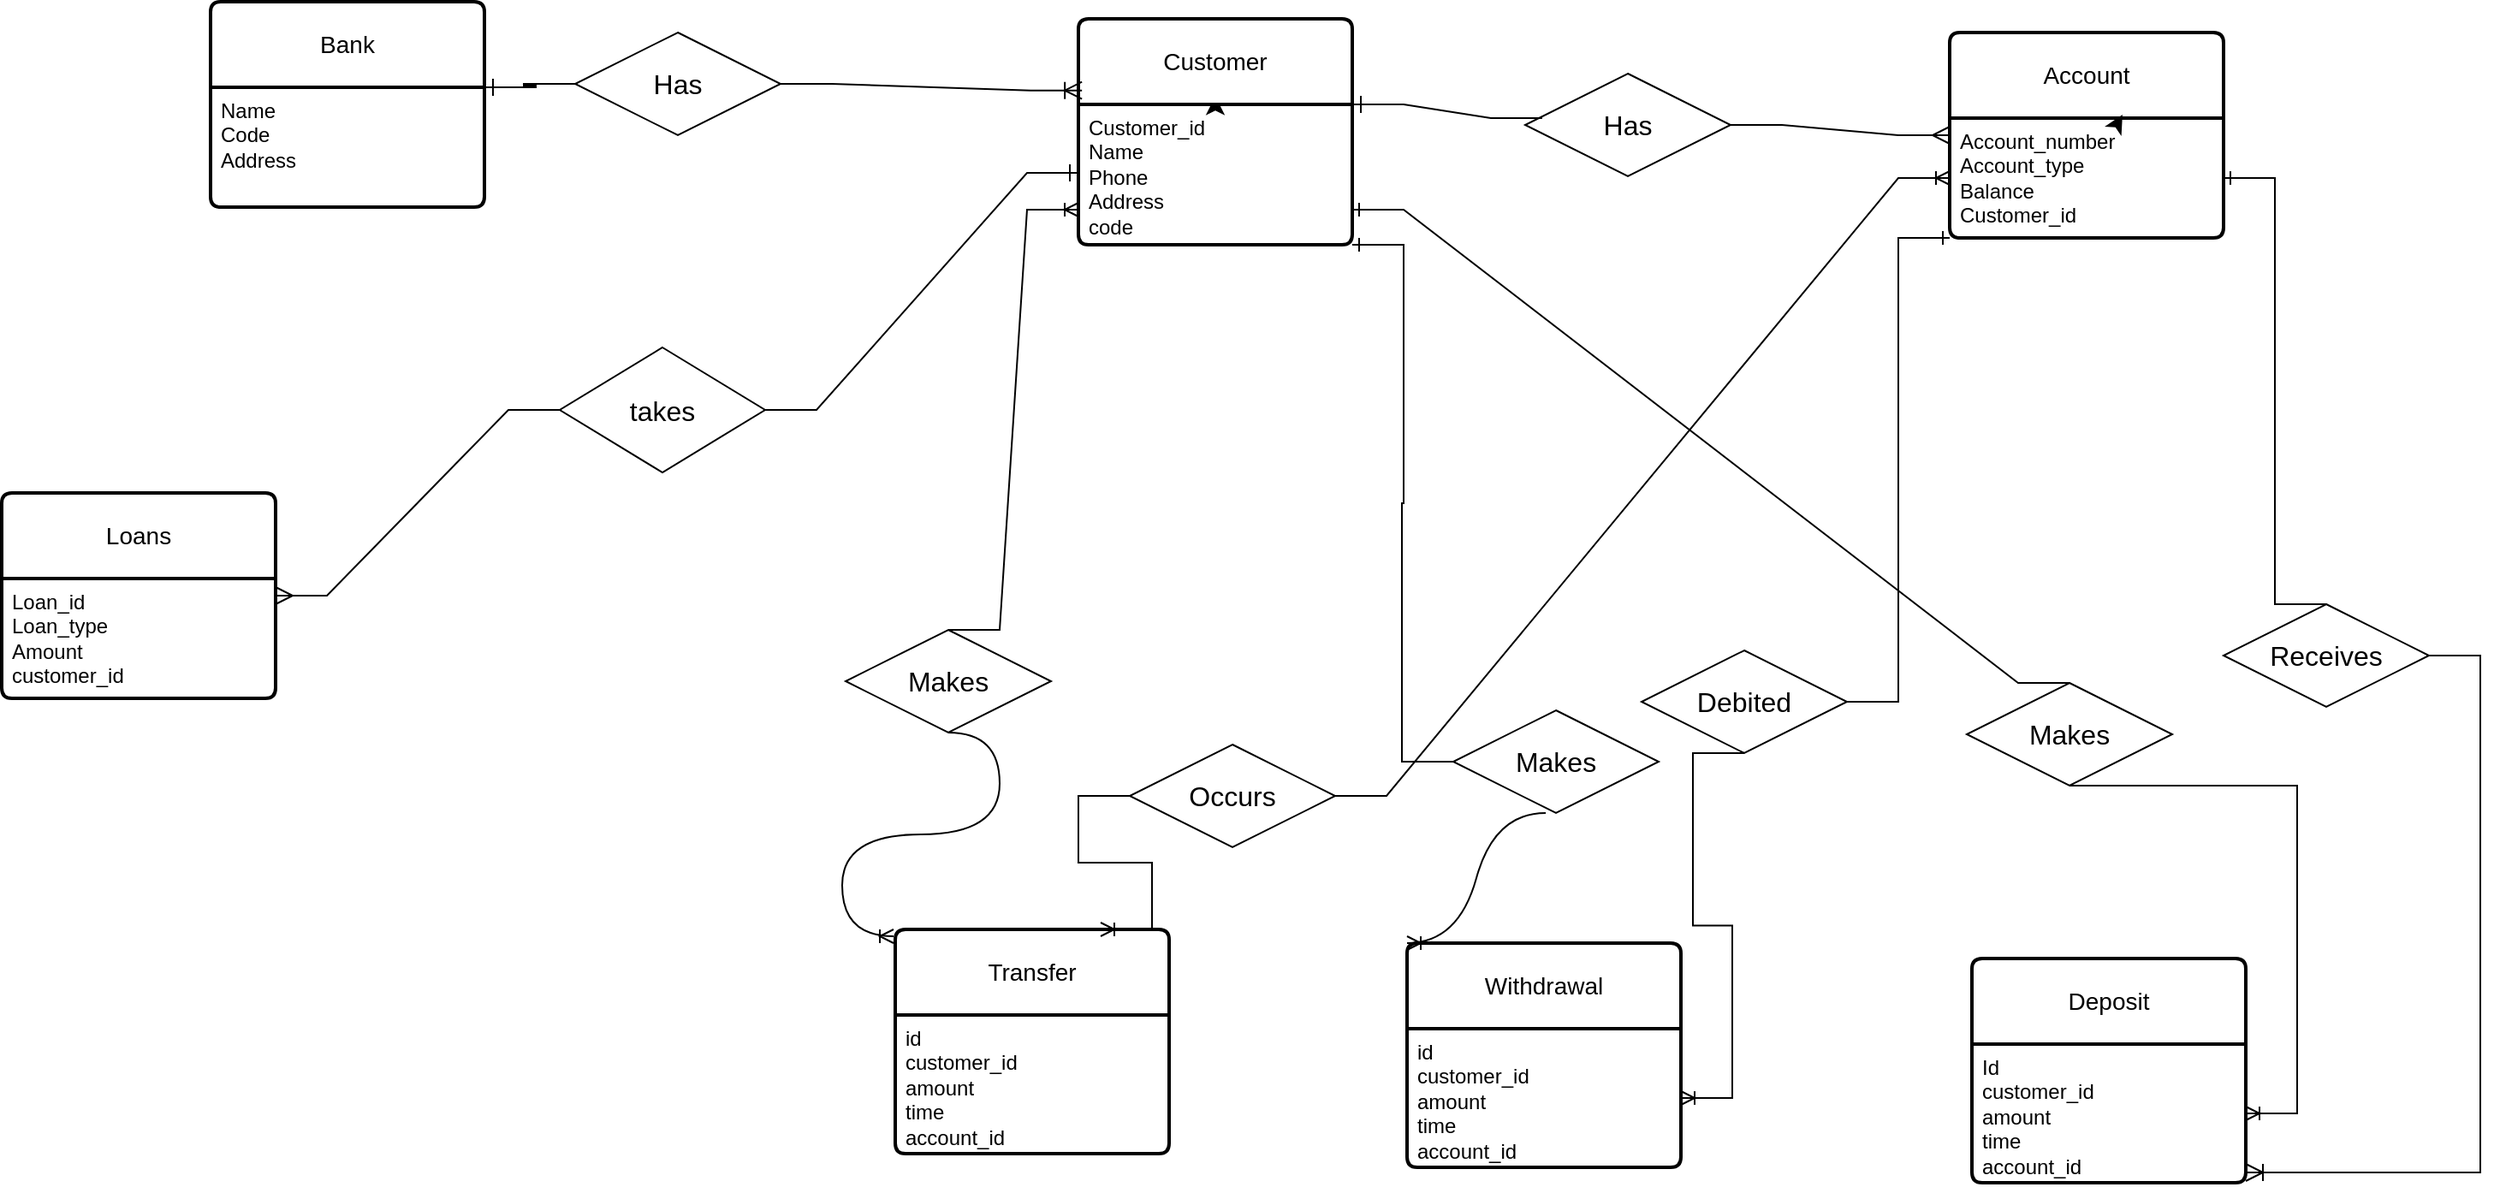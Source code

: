<mxfile version="21.0.6" type="github">
  <diagram name="Page-1" id="wEtN2_bNFb09H83e33h0">
    <mxGraphModel dx="2000" dy="1655" grid="0" gridSize="10" guides="1" tooltips="1" connect="1" arrows="1" fold="1" page="0" pageScale="1" pageWidth="850" pageHeight="1100" math="0" shadow="0">
      <root>
        <mxCell id="0" />
        <mxCell id="1" parent="0" />
        <mxCell id="hMvrOvtn1rRQFC8NRibS-31" style="edgeStyle=none;curved=1;rounded=0;orthogonalLoop=1;jettySize=auto;html=1;entryX=0.5;entryY=0.342;entryDx=0;entryDy=0;entryPerimeter=0;fontSize=12;startSize=8;endSize=8;" parent="1" source="hMvrOvtn1rRQFC8NRibS-17" target="hMvrOvtn1rRQFC8NRibS-16" edge="1">
          <mxGeometry relative="1" as="geometry" />
        </mxCell>
        <mxCell id="hMvrOvtn1rRQFC8NRibS-10" value="Account" style="swimlane;childLayout=stackLayout;horizontal=1;startSize=50;horizontalStack=0;rounded=1;fontSize=14;fontStyle=0;strokeWidth=2;resizeParent=0;resizeLast=1;shadow=0;dashed=0;align=center;arcSize=4;whiteSpace=wrap;html=1;" parent="1" vertex="1">
          <mxGeometry x="1058" y="-648" width="160" height="120" as="geometry" />
        </mxCell>
        <mxCell id="hMvrOvtn1rRQFC8NRibS-11" value="Account_number&lt;br&gt;Account_type&lt;br&gt;Balance&lt;br&gt;Customer_id" style="align=left;strokeColor=none;fillColor=none;spacingLeft=4;fontSize=12;verticalAlign=top;resizable=0;rotatable=0;part=1;html=1;" parent="hMvrOvtn1rRQFC8NRibS-10" vertex="1">
          <mxGeometry y="50" width="160" height="70" as="geometry" />
        </mxCell>
        <mxCell id="hMvrOvtn1rRQFC8NRibS-23" style="edgeStyle=none;curved=1;rounded=0;orthogonalLoop=1;jettySize=auto;html=1;entryX=0.631;entryY=-0.029;entryDx=0;entryDy=0;entryPerimeter=0;fontSize=12;startSize=8;endSize=8;" parent="hMvrOvtn1rRQFC8NRibS-10" source="hMvrOvtn1rRQFC8NRibS-11" target="hMvrOvtn1rRQFC8NRibS-11" edge="1">
          <mxGeometry relative="1" as="geometry" />
        </mxCell>
        <mxCell id="hMvrOvtn1rRQFC8NRibS-12" value="Loans" style="swimlane;childLayout=stackLayout;horizontal=1;startSize=50;horizontalStack=0;rounded=1;fontSize=14;fontStyle=0;strokeWidth=2;resizeParent=0;resizeLast=1;shadow=0;dashed=0;align=center;arcSize=4;whiteSpace=wrap;html=1;" parent="1" vertex="1">
          <mxGeometry x="-80" y="-379" width="160" height="120" as="geometry" />
        </mxCell>
        <mxCell id="hMvrOvtn1rRQFC8NRibS-13" value="Loan_id&lt;br&gt;Loan_type&lt;br&gt;Amount&lt;br&gt;customer_id" style="align=left;strokeColor=none;fillColor=none;spacingLeft=4;fontSize=12;verticalAlign=top;resizable=0;rotatable=0;part=1;html=1;" parent="hMvrOvtn1rRQFC8NRibS-12" vertex="1">
          <mxGeometry y="50" width="160" height="70" as="geometry" />
        </mxCell>
        <mxCell id="hMvrOvtn1rRQFC8NRibS-14" value="Deposit" style="swimlane;childLayout=stackLayout;horizontal=1;startSize=50;horizontalStack=0;rounded=1;fontSize=14;fontStyle=0;strokeWidth=2;resizeParent=0;resizeLast=1;shadow=0;dashed=0;align=center;arcSize=4;whiteSpace=wrap;html=1;" parent="1" vertex="1">
          <mxGeometry x="1071" y="-107" width="160" height="131" as="geometry" />
        </mxCell>
        <mxCell id="hMvrOvtn1rRQFC8NRibS-15" value="Id&lt;br&gt;customer_id&lt;br&gt;amount&lt;br&gt;time&lt;br&gt;account_id&lt;br&gt;" style="align=left;strokeColor=none;fillColor=none;spacingLeft=4;fontSize=12;verticalAlign=top;resizable=0;rotatable=0;part=1;html=1;" parent="hMvrOvtn1rRQFC8NRibS-14" vertex="1">
          <mxGeometry y="50" width="160" height="81" as="geometry" />
        </mxCell>
        <mxCell id="hMvrOvtn1rRQFC8NRibS-16" value="Customer" style="swimlane;childLayout=stackLayout;horizontal=1;startSize=50;horizontalStack=0;rounded=1;fontSize=14;fontStyle=0;strokeWidth=2;resizeParent=0;resizeLast=1;shadow=0;dashed=0;align=center;arcSize=4;whiteSpace=wrap;html=1;" parent="1" vertex="1">
          <mxGeometry x="549" y="-656" width="160" height="132" as="geometry" />
        </mxCell>
        <mxCell id="hMvrOvtn1rRQFC8NRibS-17" value="Customer_id&lt;br&gt;Name&lt;br&gt;Phone&lt;br&gt;Address&lt;br&gt;code" style="align=left;strokeColor=none;fillColor=none;spacingLeft=4;fontSize=12;verticalAlign=top;resizable=0;rotatable=0;part=1;html=1;" parent="hMvrOvtn1rRQFC8NRibS-16" vertex="1">
          <mxGeometry y="50" width="160" height="82" as="geometry" />
        </mxCell>
        <mxCell id="hMvrOvtn1rRQFC8NRibS-18" value="Bank" style="swimlane;childLayout=stackLayout;horizontal=1;startSize=50;horizontalStack=0;rounded=1;fontSize=14;fontStyle=0;strokeWidth=2;resizeParent=0;resizeLast=1;shadow=0;dashed=0;align=center;arcSize=4;whiteSpace=wrap;html=1;" parent="1" vertex="1">
          <mxGeometry x="42" y="-666" width="160" height="120" as="geometry" />
        </mxCell>
        <mxCell id="hMvrOvtn1rRQFC8NRibS-19" value="Name&lt;br&gt;Code&lt;br&gt;Address" style="align=left;strokeColor=none;fillColor=none;spacingLeft=4;fontSize=12;verticalAlign=top;resizable=0;rotatable=0;part=1;html=1;" parent="hMvrOvtn1rRQFC8NRibS-18" vertex="1">
          <mxGeometry y="50" width="160" height="70" as="geometry" />
        </mxCell>
        <mxCell id="hMvrOvtn1rRQFC8NRibS-21" value="Has" style="shape=rhombus;perimeter=rhombusPerimeter;whiteSpace=wrap;html=1;align=center;fontSize=16;" parent="1" vertex="1">
          <mxGeometry x="255" y="-648" width="120" height="60" as="geometry" />
        </mxCell>
        <mxCell id="hMvrOvtn1rRQFC8NRibS-24" value="takes" style="shape=rhombus;perimeter=rhombusPerimeter;whiteSpace=wrap;html=1;align=center;fontSize=16;rotation=0;" parent="1" vertex="1">
          <mxGeometry x="246" y="-464" width="120" height="73.02" as="geometry" />
        </mxCell>
        <mxCell id="hMvrOvtn1rRQFC8NRibS-25" value="Has" style="shape=rhombus;perimeter=rhombusPerimeter;whiteSpace=wrap;html=1;align=center;fontSize=16;rotation=0;" parent="1" vertex="1">
          <mxGeometry x="810" y="-624" width="120" height="60" as="geometry" />
        </mxCell>
        <mxCell id="hMvrOvtn1rRQFC8NRibS-27" value="Receives" style="shape=rhombus;perimeter=rhombusPerimeter;whiteSpace=wrap;html=1;align=center;fontSize=16;rotation=0;" parent="1" vertex="1">
          <mxGeometry x="1218" y="-314" width="120" height="60" as="geometry" />
        </mxCell>
        <mxCell id="hMvrOvtn1rRQFC8NRibS-29" value="" style="edgeStyle=entityRelationEdgeStyle;fontSize=12;html=1;endArrow=ERoneToMany;rounded=0;startSize=8;endSize=8;entryX=0.013;entryY=0.317;entryDx=0;entryDy=0;entryPerimeter=0;" parent="1" source="hMvrOvtn1rRQFC8NRibS-21" target="hMvrOvtn1rRQFC8NRibS-16" edge="1">
          <mxGeometry width="100" height="100" relative="1" as="geometry">
            <mxPoint x="228" y="-608" as="sourcePoint" />
            <mxPoint x="542" y="-618" as="targetPoint" />
          </mxGeometry>
        </mxCell>
        <mxCell id="hMvrOvtn1rRQFC8NRibS-30" value="" style="edgeStyle=entityRelationEdgeStyle;fontSize=12;html=1;endArrow=ERone;endFill=1;rounded=0;startSize=8;endSize=8;entryX=1;entryY=0;entryDx=0;entryDy=0;" parent="1" source="hMvrOvtn1rRQFC8NRibS-21" target="hMvrOvtn1rRQFC8NRibS-19" edge="1">
          <mxGeometry width="100" height="100" relative="1" as="geometry">
            <mxPoint x="222" y="-586" as="sourcePoint" />
            <mxPoint x="170" y="-614" as="targetPoint" />
          </mxGeometry>
        </mxCell>
        <mxCell id="hMvrOvtn1rRQFC8NRibS-38" value="" style="edgeStyle=entityRelationEdgeStyle;fontSize=12;html=1;endArrow=ERone;endFill=1;rounded=0;startSize=8;endSize=8;entryX=1;entryY=0;entryDx=0;entryDy=0;exitX=0.083;exitY=0.433;exitDx=0;exitDy=0;exitPerimeter=0;" parent="1" source="hMvrOvtn1rRQFC8NRibS-25" target="hMvrOvtn1rRQFC8NRibS-17" edge="1">
          <mxGeometry width="100" height="100" relative="1" as="geometry">
            <mxPoint x="744" y="-474" as="sourcePoint" />
            <mxPoint x="844" y="-574" as="targetPoint" />
          </mxGeometry>
        </mxCell>
        <mxCell id="hMvrOvtn1rRQFC8NRibS-43" value="" style="edgeStyle=entityRelationEdgeStyle;fontSize=12;html=1;endArrow=ERmany;rounded=0;startSize=8;endSize=8;" parent="1" source="hMvrOvtn1rRQFC8NRibS-24" target="hMvrOvtn1rRQFC8NRibS-12" edge="1">
          <mxGeometry width="100" height="100" relative="1" as="geometry">
            <mxPoint x="224" y="-410" as="sourcePoint" />
            <mxPoint x="324" y="-510" as="targetPoint" />
          </mxGeometry>
        </mxCell>
        <mxCell id="hMvrOvtn1rRQFC8NRibS-45" value="" style="edgeStyle=entityRelationEdgeStyle;fontSize=12;html=1;endArrow=ERone;endFill=1;rounded=0;startSize=8;endSize=8;exitX=1;exitY=0.5;exitDx=0;exitDy=0;" parent="1" source="hMvrOvtn1rRQFC8NRibS-24" edge="1">
          <mxGeometry width="100" height="100" relative="1" as="geometry">
            <mxPoint x="449" y="-466" as="sourcePoint" />
            <mxPoint x="549" y="-566" as="targetPoint" />
          </mxGeometry>
        </mxCell>
        <mxCell id="hMvrOvtn1rRQFC8NRibS-47" value="" style="edgeStyle=entityRelationEdgeStyle;fontSize=12;html=1;endArrow=ERmany;rounded=0;startSize=8;endSize=8;" parent="1" source="hMvrOvtn1rRQFC8NRibS-25" target="hMvrOvtn1rRQFC8NRibS-10" edge="1">
          <mxGeometry width="100" height="100" relative="1" as="geometry">
            <mxPoint x="888" y="-368" as="sourcePoint" />
            <mxPoint x="1029" y="-323" as="targetPoint" />
          </mxGeometry>
        </mxCell>
        <mxCell id="hMvrOvtn1rRQFC8NRibS-51" value="" style="edgeStyle=entityRelationEdgeStyle;fontSize=12;html=1;endArrow=ERoneToMany;rounded=0;startSize=8;endSize=8;entryX=1;entryY=0.926;entryDx=0;entryDy=0;entryPerimeter=0;" parent="1" source="hMvrOvtn1rRQFC8NRibS-27" target="hMvrOvtn1rRQFC8NRibS-15" edge="1">
          <mxGeometry width="100" height="100" relative="1" as="geometry">
            <mxPoint x="702" y="24" as="sourcePoint" />
            <mxPoint x="802" y="-76" as="targetPoint" />
          </mxGeometry>
        </mxCell>
        <mxCell id="vFzJEa4WHHVxWKJCzkg1-3" value="Withdrawal" style="swimlane;childLayout=stackLayout;horizontal=1;startSize=50;horizontalStack=0;rounded=1;fontSize=14;fontStyle=0;strokeWidth=2;resizeParent=0;resizeLast=1;shadow=0;dashed=0;align=center;arcSize=4;whiteSpace=wrap;html=1;" vertex="1" parent="1">
          <mxGeometry x="741" y="-116" width="160" height="131" as="geometry" />
        </mxCell>
        <mxCell id="vFzJEa4WHHVxWKJCzkg1-4" value="id&lt;br&gt;customer_id&lt;br&gt;amount&lt;br&gt;time&lt;br&gt;account_id" style="align=left;strokeColor=none;fillColor=none;spacingLeft=4;fontSize=12;verticalAlign=top;resizable=0;rotatable=0;part=1;html=1;" vertex="1" parent="vFzJEa4WHHVxWKJCzkg1-3">
          <mxGeometry y="50" width="160" height="81" as="geometry" />
        </mxCell>
        <mxCell id="vFzJEa4WHHVxWKJCzkg1-5" value="Transfer" style="swimlane;childLayout=stackLayout;horizontal=1;startSize=50;horizontalStack=0;rounded=1;fontSize=14;fontStyle=0;strokeWidth=2;resizeParent=0;resizeLast=1;shadow=0;dashed=0;align=center;arcSize=4;whiteSpace=wrap;html=1;" vertex="1" parent="1">
          <mxGeometry x="442" y="-124" width="160" height="131" as="geometry" />
        </mxCell>
        <mxCell id="vFzJEa4WHHVxWKJCzkg1-6" value="id&lt;br&gt;customer_id&lt;br&gt;amount&lt;br&gt;time&lt;br&gt;account_id" style="align=left;strokeColor=none;fillColor=none;spacingLeft=4;fontSize=12;verticalAlign=top;resizable=0;rotatable=0;part=1;html=1;" vertex="1" parent="vFzJEa4WHHVxWKJCzkg1-5">
          <mxGeometry y="50" width="160" height="81" as="geometry" />
        </mxCell>
        <mxCell id="vFzJEa4WHHVxWKJCzkg1-8" value="Makes" style="shape=rhombus;perimeter=rhombusPerimeter;whiteSpace=wrap;html=1;align=center;fontSize=16;rotation=0;" vertex="1" parent="1">
          <mxGeometry x="413" y="-299" width="120" height="60" as="geometry" />
        </mxCell>
        <mxCell id="vFzJEa4WHHVxWKJCzkg1-9" value="Occurs" style="shape=rhombus;perimeter=rhombusPerimeter;whiteSpace=wrap;html=1;align=center;fontSize=16;rotation=0;" vertex="1" parent="1">
          <mxGeometry x="579" y="-232" width="120" height="60" as="geometry" />
        </mxCell>
        <mxCell id="vFzJEa4WHHVxWKJCzkg1-10" value="Makes" style="shape=rhombus;perimeter=rhombusPerimeter;whiteSpace=wrap;html=1;align=center;fontSize=16;rotation=0;" vertex="1" parent="1">
          <mxGeometry x="768" y="-252" width="120" height="60" as="geometry" />
        </mxCell>
        <mxCell id="vFzJEa4WHHVxWKJCzkg1-11" value="Debited" style="shape=rhombus;perimeter=rhombusPerimeter;whiteSpace=wrap;html=1;align=center;fontSize=16;rotation=0;" vertex="1" parent="1">
          <mxGeometry x="878" y="-287" width="120" height="60" as="geometry" />
        </mxCell>
        <mxCell id="vFzJEa4WHHVxWKJCzkg1-12" value="Makes" style="shape=rhombus;perimeter=rhombusPerimeter;whiteSpace=wrap;html=1;align=center;fontSize=16;rotation=0;" vertex="1" parent="1">
          <mxGeometry x="1068" y="-268" width="120" height="60" as="geometry" />
        </mxCell>
        <mxCell id="vFzJEa4WHHVxWKJCzkg1-13" value="" style="edgeStyle=entityRelationEdgeStyle;fontSize=12;html=1;endArrow=ERone;endFill=1;rounded=0;entryX=1;entryY=0.5;entryDx=0;entryDy=0;exitX=0.5;exitY=0;exitDx=0;exitDy=0;" edge="1" parent="1" source="hMvrOvtn1rRQFC8NRibS-27" target="hMvrOvtn1rRQFC8NRibS-11">
          <mxGeometry width="100" height="100" relative="1" as="geometry">
            <mxPoint x="1288" y="-386" as="sourcePoint" />
            <mxPoint x="1388" y="-486" as="targetPoint" />
          </mxGeometry>
        </mxCell>
        <mxCell id="vFzJEa4WHHVxWKJCzkg1-14" value="" style="edgeStyle=entityRelationEdgeStyle;fontSize=12;html=1;endArrow=ERoneToMany;rounded=0;exitX=0.5;exitY=1;exitDx=0;exitDy=0;" edge="1" parent="1" source="vFzJEa4WHHVxWKJCzkg1-12" target="hMvrOvtn1rRQFC8NRibS-15">
          <mxGeometry width="100" height="100" relative="1" as="geometry">
            <mxPoint x="974" y="17" as="sourcePoint" />
            <mxPoint x="1256" y="-77" as="targetPoint" />
          </mxGeometry>
        </mxCell>
        <mxCell id="vFzJEa4WHHVxWKJCzkg1-15" value="" style="edgeStyle=entityRelationEdgeStyle;fontSize=12;html=1;endArrow=ERone;endFill=1;rounded=0;exitX=0.5;exitY=0;exitDx=0;exitDy=0;entryX=1;entryY=0.75;entryDx=0;entryDy=0;" edge="1" parent="1" source="vFzJEa4WHHVxWKJCzkg1-12" target="hMvrOvtn1rRQFC8NRibS-17">
          <mxGeometry width="100" height="100" relative="1" as="geometry">
            <mxPoint x="687" y="-409" as="sourcePoint" />
            <mxPoint x="872" y="-467" as="targetPoint" />
          </mxGeometry>
        </mxCell>
        <mxCell id="vFzJEa4WHHVxWKJCzkg1-16" value="" style="edgeStyle=entityRelationEdgeStyle;fontSize=12;html=1;endArrow=ERone;endFill=1;rounded=0;entryX=0;entryY=1;entryDx=0;entryDy=0;" edge="1" parent="1" source="vFzJEa4WHHVxWKJCzkg1-11" target="hMvrOvtn1rRQFC8NRibS-11">
          <mxGeometry width="100" height="100" relative="1" as="geometry">
            <mxPoint x="859" y="-243" as="sourcePoint" />
            <mxPoint x="959" y="-343" as="targetPoint" />
          </mxGeometry>
        </mxCell>
        <mxCell id="vFzJEa4WHHVxWKJCzkg1-17" value="" style="edgeStyle=entityRelationEdgeStyle;fontSize=12;html=1;endArrow=ERoneToMany;rounded=0;exitX=0.5;exitY=1;exitDx=0;exitDy=0;" edge="1" parent="1" source="vFzJEa4WHHVxWKJCzkg1-11" target="vFzJEa4WHHVxWKJCzkg1-4">
          <mxGeometry width="100" height="100" relative="1" as="geometry">
            <mxPoint x="957" y="-188" as="sourcePoint" />
            <mxPoint x="959" y="-343" as="targetPoint" />
          </mxGeometry>
        </mxCell>
        <mxCell id="vFzJEa4WHHVxWKJCzkg1-18" value="" style="edgeStyle=entityRelationEdgeStyle;fontSize=12;html=1;endArrow=ERone;endFill=1;rounded=0;entryX=1;entryY=1;entryDx=0;entryDy=0;exitX=0;exitY=0.5;exitDx=0;exitDy=0;" edge="1" parent="1" source="vFzJEa4WHHVxWKJCzkg1-10" target="hMvrOvtn1rRQFC8NRibS-17">
          <mxGeometry width="100" height="100" relative="1" as="geometry">
            <mxPoint x="725" y="-223" as="sourcePoint" />
            <mxPoint x="619" y="-482" as="targetPoint" />
          </mxGeometry>
        </mxCell>
        <mxCell id="vFzJEa4WHHVxWKJCzkg1-19" value="" style="edgeStyle=entityRelationEdgeStyle;fontSize=12;html=1;endArrow=ERoneToMany;exitX=0.45;exitY=1;exitDx=0;exitDy=0;exitPerimeter=0;curved=1;entryX=0;entryY=0;entryDx=0;entryDy=0;" edge="1" parent="1" source="vFzJEa4WHHVxWKJCzkg1-10" target="vFzJEa4WHHVxWKJCzkg1-3">
          <mxGeometry width="100" height="100" relative="1" as="geometry">
            <mxPoint x="697" y="-201" as="sourcePoint" />
            <mxPoint x="741" y="-113" as="targetPoint" />
          </mxGeometry>
        </mxCell>
        <mxCell id="vFzJEa4WHHVxWKJCzkg1-20" value="" style="edgeStyle=entityRelationEdgeStyle;fontSize=12;html=1;endArrow=ERoneToMany;rounded=0;" edge="1" parent="1" source="vFzJEa4WHHVxWKJCzkg1-9" target="hMvrOvtn1rRQFC8NRibS-11">
          <mxGeometry width="100" height="100" relative="1" as="geometry">
            <mxPoint x="627" y="-250" as="sourcePoint" />
            <mxPoint x="727" y="-350" as="targetPoint" />
          </mxGeometry>
        </mxCell>
        <mxCell id="vFzJEa4WHHVxWKJCzkg1-21" value="" style="edgeStyle=entityRelationEdgeStyle;fontSize=12;html=1;endArrow=ERoneToMany;rounded=0;exitX=0;exitY=0.5;exitDx=0;exitDy=0;entryX=0.75;entryY=0;entryDx=0;entryDy=0;" edge="1" parent="1" source="vFzJEa4WHHVxWKJCzkg1-9" target="vFzJEa4WHHVxWKJCzkg1-5">
          <mxGeometry width="100" height="100" relative="1" as="geometry">
            <mxPoint x="613" y="-273" as="sourcePoint" />
            <mxPoint x="713" y="-373" as="targetPoint" />
          </mxGeometry>
        </mxCell>
        <mxCell id="vFzJEa4WHHVxWKJCzkg1-22" value="" style="edgeStyle=entityRelationEdgeStyle;fontSize=12;html=1;endArrow=ERoneToMany;exitX=0.5;exitY=1;exitDx=0;exitDy=0;curved=1;" edge="1" parent="1" source="vFzJEa4WHHVxWKJCzkg1-8">
          <mxGeometry width="100" height="100" relative="1" as="geometry">
            <mxPoint x="402" y="-267" as="sourcePoint" />
            <mxPoint x="441" y="-120" as="targetPoint" />
          </mxGeometry>
        </mxCell>
        <mxCell id="vFzJEa4WHHVxWKJCzkg1-23" value="" style="edgeStyle=entityRelationEdgeStyle;fontSize=12;html=1;endArrow=ERoneToMany;rounded=0;entryX=0;entryY=0.75;entryDx=0;entryDy=0;exitX=0.5;exitY=0;exitDx=0;exitDy=0;" edge="1" parent="1" source="vFzJEa4WHHVxWKJCzkg1-8" target="hMvrOvtn1rRQFC8NRibS-17">
          <mxGeometry width="100" height="100" relative="1" as="geometry">
            <mxPoint x="480" y="-302" as="sourcePoint" />
            <mxPoint x="560" y="-516" as="targetPoint" />
          </mxGeometry>
        </mxCell>
      </root>
    </mxGraphModel>
  </diagram>
</mxfile>
